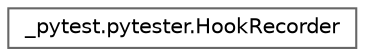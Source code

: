 digraph "Graphical Class Hierarchy"
{
 // LATEX_PDF_SIZE
  bgcolor="transparent";
  edge [fontname=Helvetica,fontsize=10,labelfontname=Helvetica,labelfontsize=10];
  node [fontname=Helvetica,fontsize=10,shape=box,height=0.2,width=0.4];
  rankdir="LR";
  Node0 [id="Node000000",label="_pytest.pytester.HookRecorder",height=0.2,width=0.4,color="grey40", fillcolor="white", style="filled",URL="$class__pytest_1_1pytester_1_1_hook_recorder.html",tooltip=" "];
}
